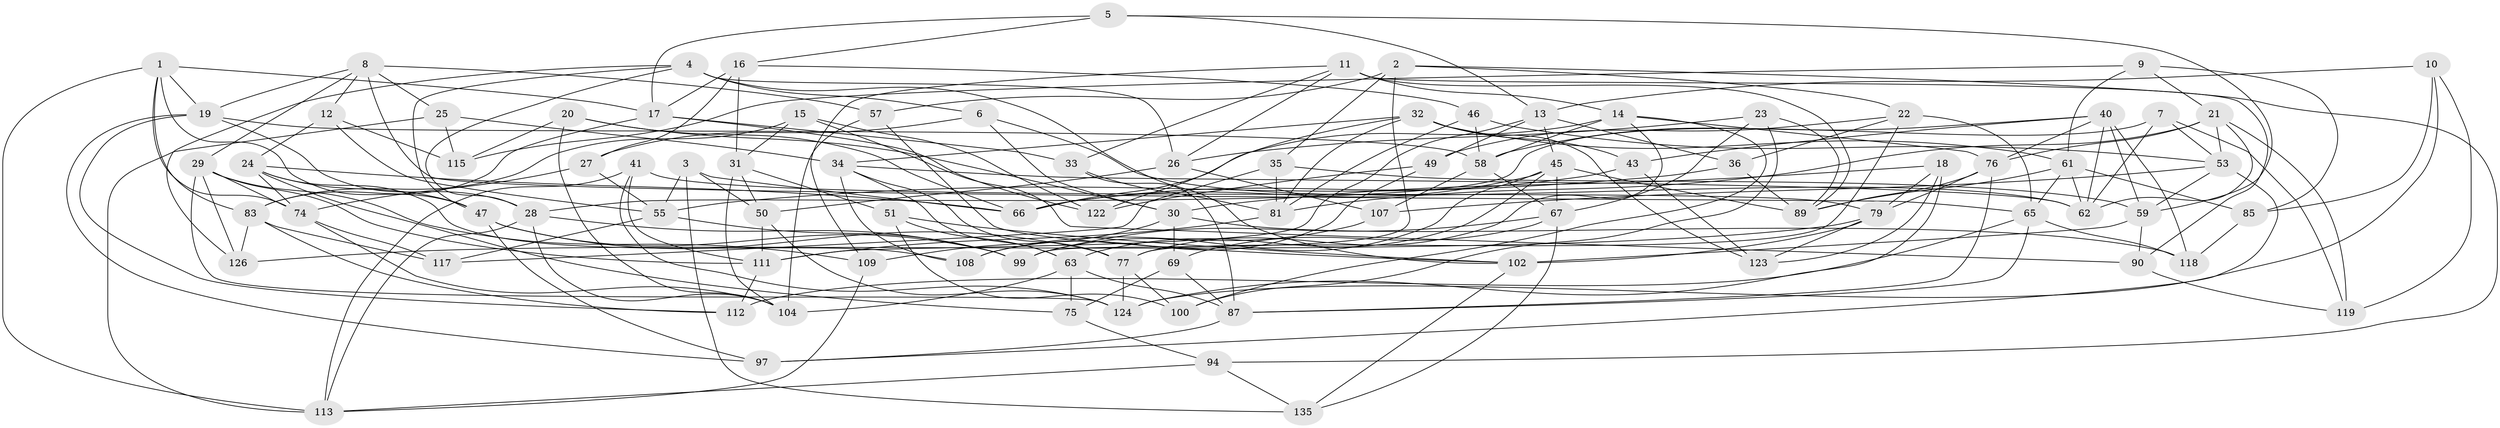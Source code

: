 // original degree distribution, {4: 1.0}
// Generated by graph-tools (version 1.1) at 2025/11/02/27/25 16:11:48]
// undirected, 89 vertices, 223 edges
graph export_dot {
graph [start="1"]
  node [color=gray90,style=filled];
  1 [super="+54"];
  2 [super="+129"];
  3;
  4 [super="+72"];
  5;
  6;
  7;
  8 [super="+44"];
  9;
  10;
  11 [super="+52"];
  12;
  13 [super="+38"];
  14 [super="+134"];
  15;
  16 [super="+48"];
  17 [super="+105"];
  18;
  19 [super="+125"];
  20;
  21 [super="+39"];
  22 [super="+86"];
  23;
  24 [super="+70"];
  25;
  26 [super="+37"];
  27;
  28 [super="+93"];
  29 [super="+56"];
  30 [super="+116"];
  31 [super="+60"];
  32 [super="+42"];
  33;
  34 [super="+133"];
  35;
  36;
  40 [super="+71"];
  41;
  43;
  45 [super="+91"];
  46;
  47 [super="+68"];
  49;
  50 [super="+120"];
  51;
  53 [super="+98"];
  55 [super="+64"];
  57;
  58 [super="+95"];
  59 [super="+92"];
  61 [super="+137"];
  62 [super="+121"];
  63 [super="+73"];
  65 [super="+96"];
  66 [super="+78"];
  67 [super="+82"];
  69;
  74 [super="+101"];
  75;
  76 [super="+84"];
  77 [super="+88"];
  79 [super="+80"];
  81 [super="+132"];
  83 [super="+103"];
  85;
  87 [super="+110"];
  89 [super="+131"];
  90;
  94;
  97;
  99 [super="+136"];
  100;
  102 [super="+128"];
  104 [super="+106"];
  107;
  108;
  109;
  111 [super="+127"];
  112;
  113 [super="+114"];
  115;
  117;
  118;
  119;
  122;
  123;
  124 [super="+130"];
  126;
  135;
  1 -- 83;
  1 -- 19;
  1 -- 113;
  1 -- 74;
  1 -- 17;
  1 -- 47;
  2 -- 94;
  2 -- 99;
  2 -- 22 [weight=2];
  2 -- 57;
  2 -- 35;
  3 -- 55;
  3 -- 66;
  3 -- 135;
  3 -- 50;
  4 -- 126;
  4 -- 6;
  4 -- 28;
  4 -- 47;
  4 -- 102;
  4 -- 26;
  5 -- 13;
  5 -- 16;
  5 -- 17;
  5 -- 59;
  6 -- 27;
  6 -- 62;
  6 -- 30;
  7 -- 53;
  7 -- 28;
  7 -- 119;
  7 -- 62;
  8 -- 25;
  8 -- 57;
  8 -- 29;
  8 -- 65;
  8 -- 19;
  8 -- 12;
  9 -- 115;
  9 -- 21;
  9 -- 85;
  9 -- 61;
  10 -- 119;
  10 -- 85;
  10 -- 13;
  10 -- 124;
  11 -- 26;
  11 -- 33;
  11 -- 14;
  11 -- 89;
  11 -- 90;
  11 -- 109;
  12 -- 55;
  12 -- 115;
  12 -- 24;
  13 -- 49;
  13 -- 45;
  13 -- 36;
  13 -- 111;
  14 -- 76;
  14 -- 66;
  14 -- 100;
  14 -- 77;
  14 -- 58;
  15 -- 90;
  15 -- 122;
  15 -- 31;
  15 -- 83;
  16 -- 27;
  16 -- 31 [weight=2];
  16 -- 46;
  16 -- 17;
  17 -- 33;
  17 -- 83;
  17 -- 122;
  18 -- 123;
  18 -- 79;
  18 -- 124;
  18 -- 30;
  19 -- 97;
  19 -- 112;
  19 -- 58;
  19 -- 28;
  20 -- 104;
  20 -- 115;
  20 -- 30;
  20 -- 66;
  21 -- 62;
  21 -- 81;
  21 -- 53;
  21 -- 76;
  21 -- 119;
  22 -- 36;
  22 -- 49;
  22 -- 65;
  22 -- 77;
  23 -- 100;
  23 -- 89;
  23 -- 67;
  23 -- 26;
  24 -- 66;
  24 -- 47;
  24 -- 108;
  24 -- 74;
  24 -- 75;
  25 -- 115;
  25 -- 113;
  25 -- 34;
  26 -- 107;
  26 -- 50 [weight=2];
  27 -- 55;
  27 -- 74;
  28 -- 113;
  28 -- 99;
  28 -- 104;
  29 -- 111;
  29 -- 124;
  29 -- 126;
  29 -- 74;
  29 -- 109;
  30 -- 118;
  30 -- 69;
  30 -- 109;
  31 -- 104;
  31 -- 51;
  31 -- 50;
  32 -- 123;
  32 -- 81;
  32 -- 122;
  32 -- 43;
  32 -- 61;
  32 -- 34;
  33 -- 87;
  33 -- 81;
  34 -- 108;
  34 -- 63;
  34 -- 62;
  34 -- 77;
  35 -- 81;
  35 -- 117;
  35 -- 59;
  36 -- 89;
  36 -- 55;
  40 -- 76;
  40 -- 43;
  40 -- 118;
  40 -- 59;
  40 -- 62;
  40 -- 58;
  41 -- 124;
  41 -- 79;
  41 -- 113;
  41 -- 111;
  43 -- 123;
  43 -- 66;
  45 -- 89;
  45 -- 99;
  45 -- 66;
  45 -- 63;
  45 -- 67;
  46 -- 53;
  46 -- 81;
  46 -- 58;
  47 -- 97;
  47 -- 99;
  47 -- 77;
  49 -- 122;
  49 -- 108;
  50 -- 124;
  50 -- 111;
  51 -- 100;
  51 -- 63;
  51 -- 102;
  53 -- 97;
  53 -- 107;
  53 -- 59;
  55 -- 117;
  55 -- 99;
  57 -- 102;
  57 -- 104;
  58 -- 107;
  58 -- 67;
  59 -- 102;
  59 -- 90;
  61 -- 89;
  61 -- 65;
  61 -- 85;
  61 -- 62;
  63 -- 104;
  63 -- 87;
  63 -- 75;
  65 -- 118;
  65 -- 112;
  65 -- 87;
  67 -- 69;
  67 -- 135;
  67 -- 99;
  69 -- 75;
  69 -- 87;
  74 -- 117;
  74 -- 104;
  75 -- 94;
  76 -- 89;
  76 -- 87;
  76 -- 79;
  77 -- 124;
  77 -- 100;
  79 -- 102;
  79 -- 126;
  79 -- 123;
  81 -- 111;
  83 -- 126;
  83 -- 117;
  83 -- 112;
  85 -- 118;
  87 -- 97;
  90 -- 119;
  94 -- 113;
  94 -- 135;
  102 -- 135;
  107 -- 108;
  109 -- 113;
  111 -- 112;
}

